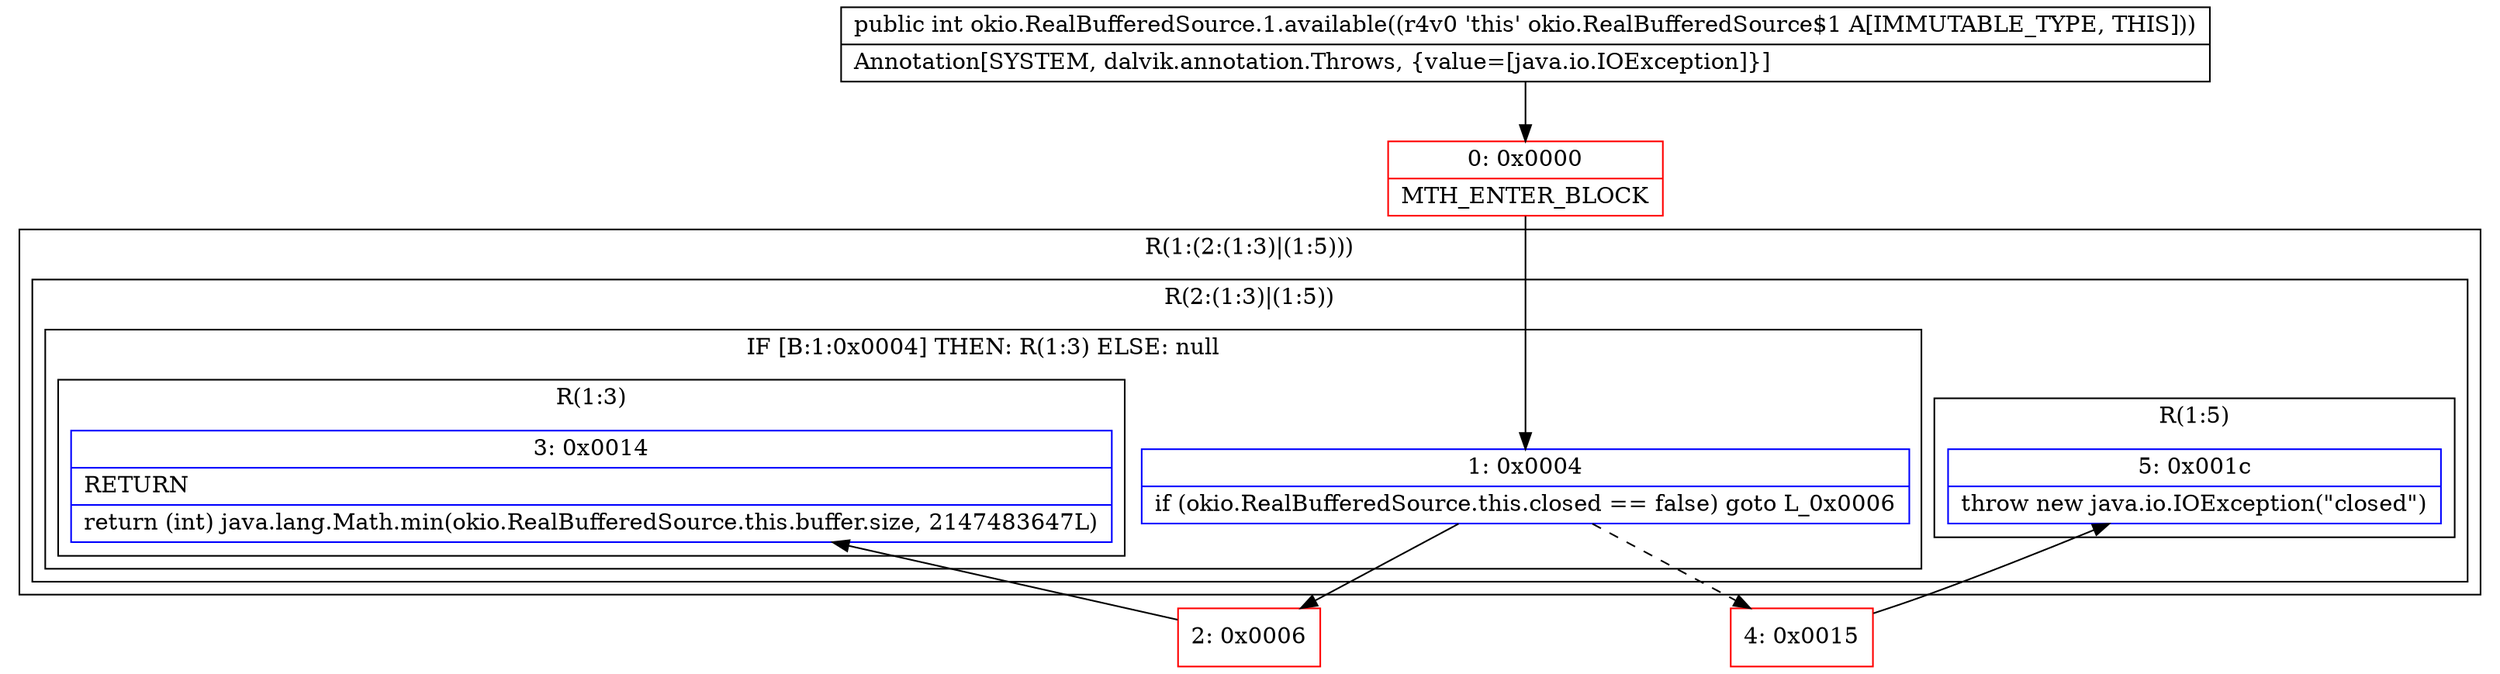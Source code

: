 digraph "CFG forokio.RealBufferedSource.1.available()I" {
subgraph cluster_Region_1718673048 {
label = "R(1:(2:(1:3)|(1:5)))";
node [shape=record,color=blue];
subgraph cluster_Region_609200217 {
label = "R(2:(1:3)|(1:5))";
node [shape=record,color=blue];
subgraph cluster_IfRegion_815245361 {
label = "IF [B:1:0x0004] THEN: R(1:3) ELSE: null";
node [shape=record,color=blue];
Node_1 [shape=record,label="{1\:\ 0x0004|if (okio.RealBufferedSource.this.closed == false) goto L_0x0006\l}"];
subgraph cluster_Region_849812906 {
label = "R(1:3)";
node [shape=record,color=blue];
Node_3 [shape=record,label="{3\:\ 0x0014|RETURN\l|return (int) java.lang.Math.min(okio.RealBufferedSource.this.buffer.size, 2147483647L)\l}"];
}
}
subgraph cluster_Region_1388544376 {
label = "R(1:5)";
node [shape=record,color=blue];
Node_5 [shape=record,label="{5\:\ 0x001c|throw new java.io.IOException(\"closed\")\l}"];
}
}
}
Node_0 [shape=record,color=red,label="{0\:\ 0x0000|MTH_ENTER_BLOCK\l}"];
Node_2 [shape=record,color=red,label="{2\:\ 0x0006}"];
Node_4 [shape=record,color=red,label="{4\:\ 0x0015}"];
MethodNode[shape=record,label="{public int okio.RealBufferedSource.1.available((r4v0 'this' okio.RealBufferedSource$1 A[IMMUTABLE_TYPE, THIS]))  | Annotation[SYSTEM, dalvik.annotation.Throws, \{value=[java.io.IOException]\}]\l}"];
MethodNode -> Node_0;
Node_1 -> Node_2;
Node_1 -> Node_4[style=dashed];
Node_0 -> Node_1;
Node_2 -> Node_3;
Node_4 -> Node_5;
}

